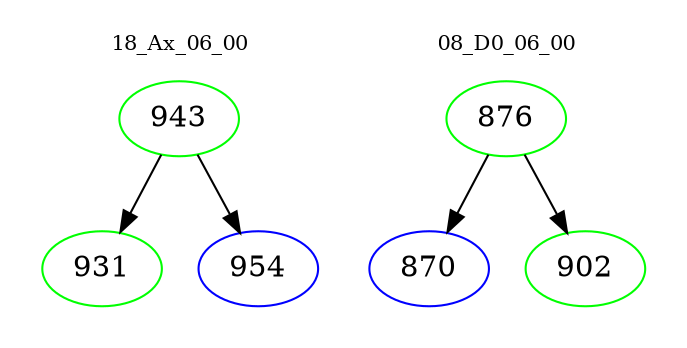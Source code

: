 digraph{
subgraph cluster_0 {
color = white
label = "18_Ax_06_00";
fontsize=10;
T0_943 [label="943", color="green"]
T0_943 -> T0_931 [color="black"]
T0_931 [label="931", color="green"]
T0_943 -> T0_954 [color="black"]
T0_954 [label="954", color="blue"]
}
subgraph cluster_1 {
color = white
label = "08_D0_06_00";
fontsize=10;
T1_876 [label="876", color="green"]
T1_876 -> T1_870 [color="black"]
T1_870 [label="870", color="blue"]
T1_876 -> T1_902 [color="black"]
T1_902 [label="902", color="green"]
}
}
